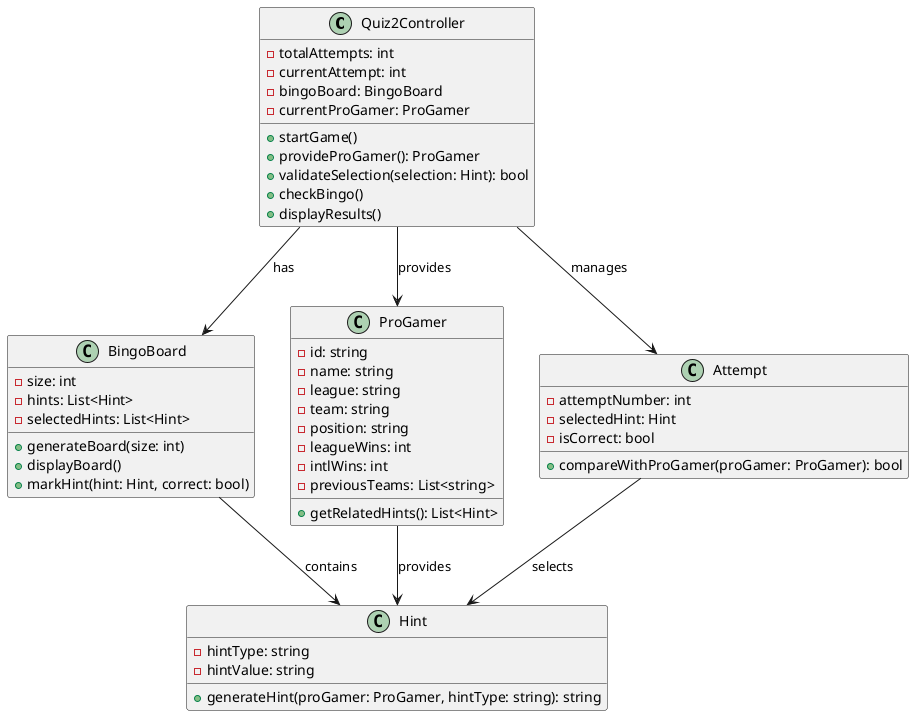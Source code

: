 @startuml
class Quiz2Controller {
    - totalAttempts: int
    - currentAttempt: int
    - bingoBoard: BingoBoard
    - currentProGamer: ProGamer
    + startGame()
    + provideProGamer(): ProGamer
    + validateSelection(selection: Hint): bool
    + checkBingo()
    + displayResults()
}

class BingoBoard {
    - size: int
    - hints: List<Hint>
    - selectedHints: List<Hint>
    + generateBoard(size: int)
    + displayBoard()
    + markHint(hint: Hint, correct: bool)
}

class ProGamer {
    - id: string
    - name: string
    - league: string
    - team: string
    - position: string
    - leagueWins: int
    - intlWins: int
    - previousTeams: List<string>
    + getRelatedHints(): List<Hint>
}

class Hint {
    - hintType: string
    - hintValue: string
    + generateHint(proGamer: ProGamer, hintType: string): string
}

class Attempt {
    - attemptNumber: int
    - selectedHint: Hint
    - isCorrect: bool
    + compareWithProGamer(proGamer: ProGamer): bool
}

Quiz2Controller --> BingoBoard : has
Quiz2Controller --> ProGamer : provides
Quiz2Controller --> Attempt : manages
Attempt --> Hint : selects
ProGamer --> Hint : provides
BingoBoard --> Hint : contains

@enduml
